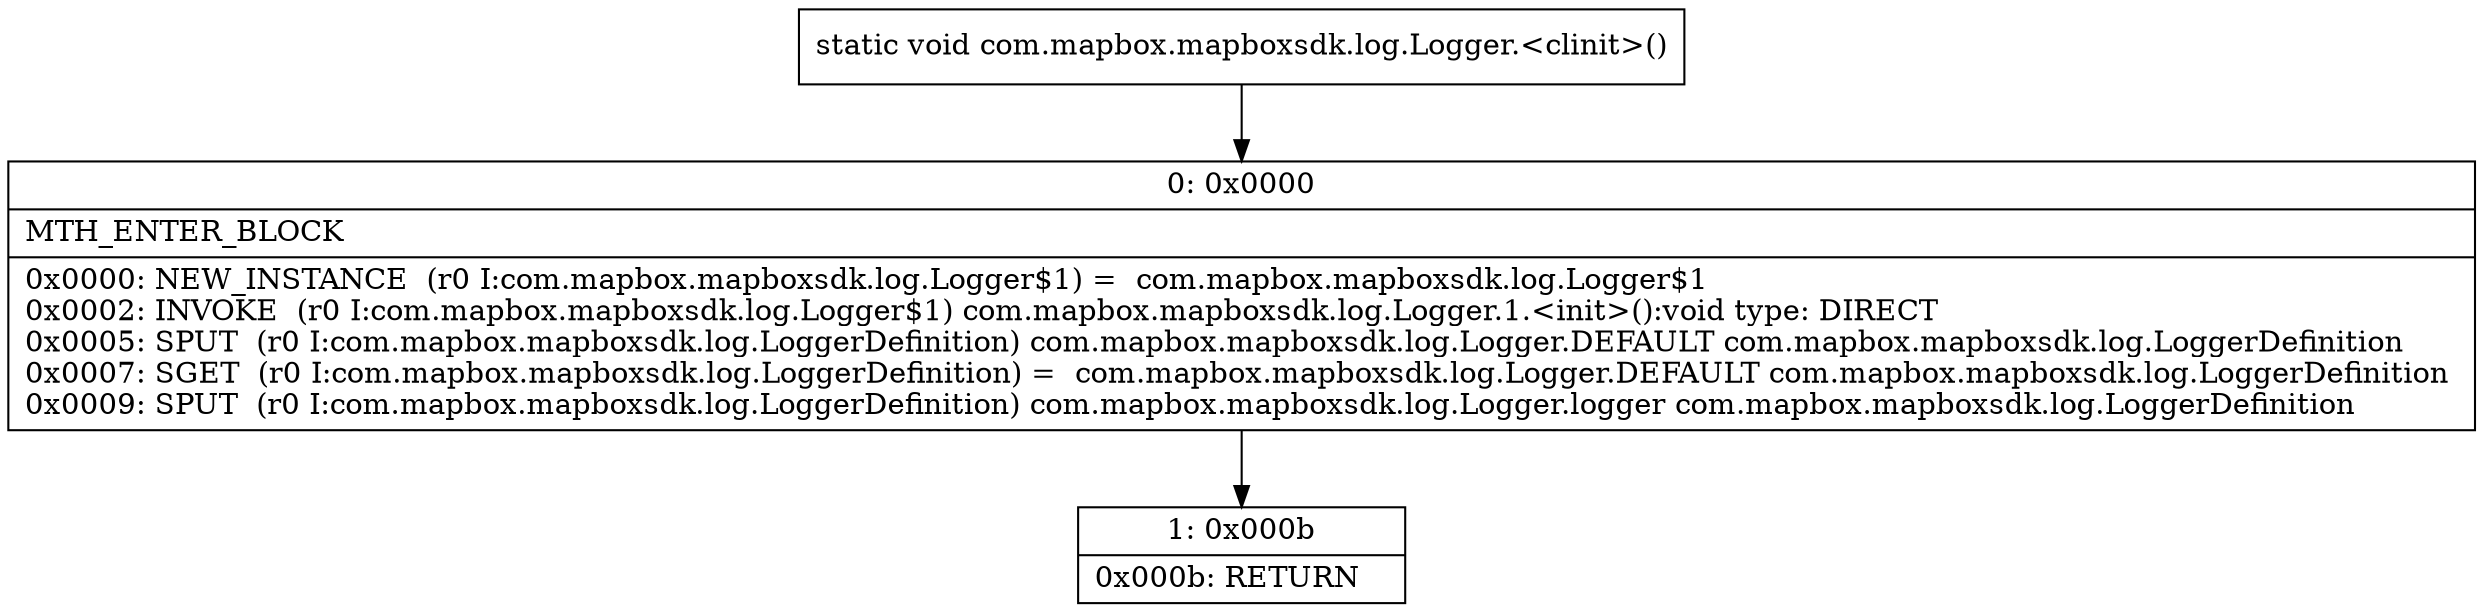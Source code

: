 digraph "CFG forcom.mapbox.mapboxsdk.log.Logger.\<clinit\>()V" {
Node_0 [shape=record,label="{0\:\ 0x0000|MTH_ENTER_BLOCK\l|0x0000: NEW_INSTANCE  (r0 I:com.mapbox.mapboxsdk.log.Logger$1) =  com.mapbox.mapboxsdk.log.Logger$1 \l0x0002: INVOKE  (r0 I:com.mapbox.mapboxsdk.log.Logger$1) com.mapbox.mapboxsdk.log.Logger.1.\<init\>():void type: DIRECT \l0x0005: SPUT  (r0 I:com.mapbox.mapboxsdk.log.LoggerDefinition) com.mapbox.mapboxsdk.log.Logger.DEFAULT com.mapbox.mapboxsdk.log.LoggerDefinition \l0x0007: SGET  (r0 I:com.mapbox.mapboxsdk.log.LoggerDefinition) =  com.mapbox.mapboxsdk.log.Logger.DEFAULT com.mapbox.mapboxsdk.log.LoggerDefinition \l0x0009: SPUT  (r0 I:com.mapbox.mapboxsdk.log.LoggerDefinition) com.mapbox.mapboxsdk.log.Logger.logger com.mapbox.mapboxsdk.log.LoggerDefinition \l}"];
Node_1 [shape=record,label="{1\:\ 0x000b|0x000b: RETURN   \l}"];
MethodNode[shape=record,label="{static void com.mapbox.mapboxsdk.log.Logger.\<clinit\>() }"];
MethodNode -> Node_0;
Node_0 -> Node_1;
}


